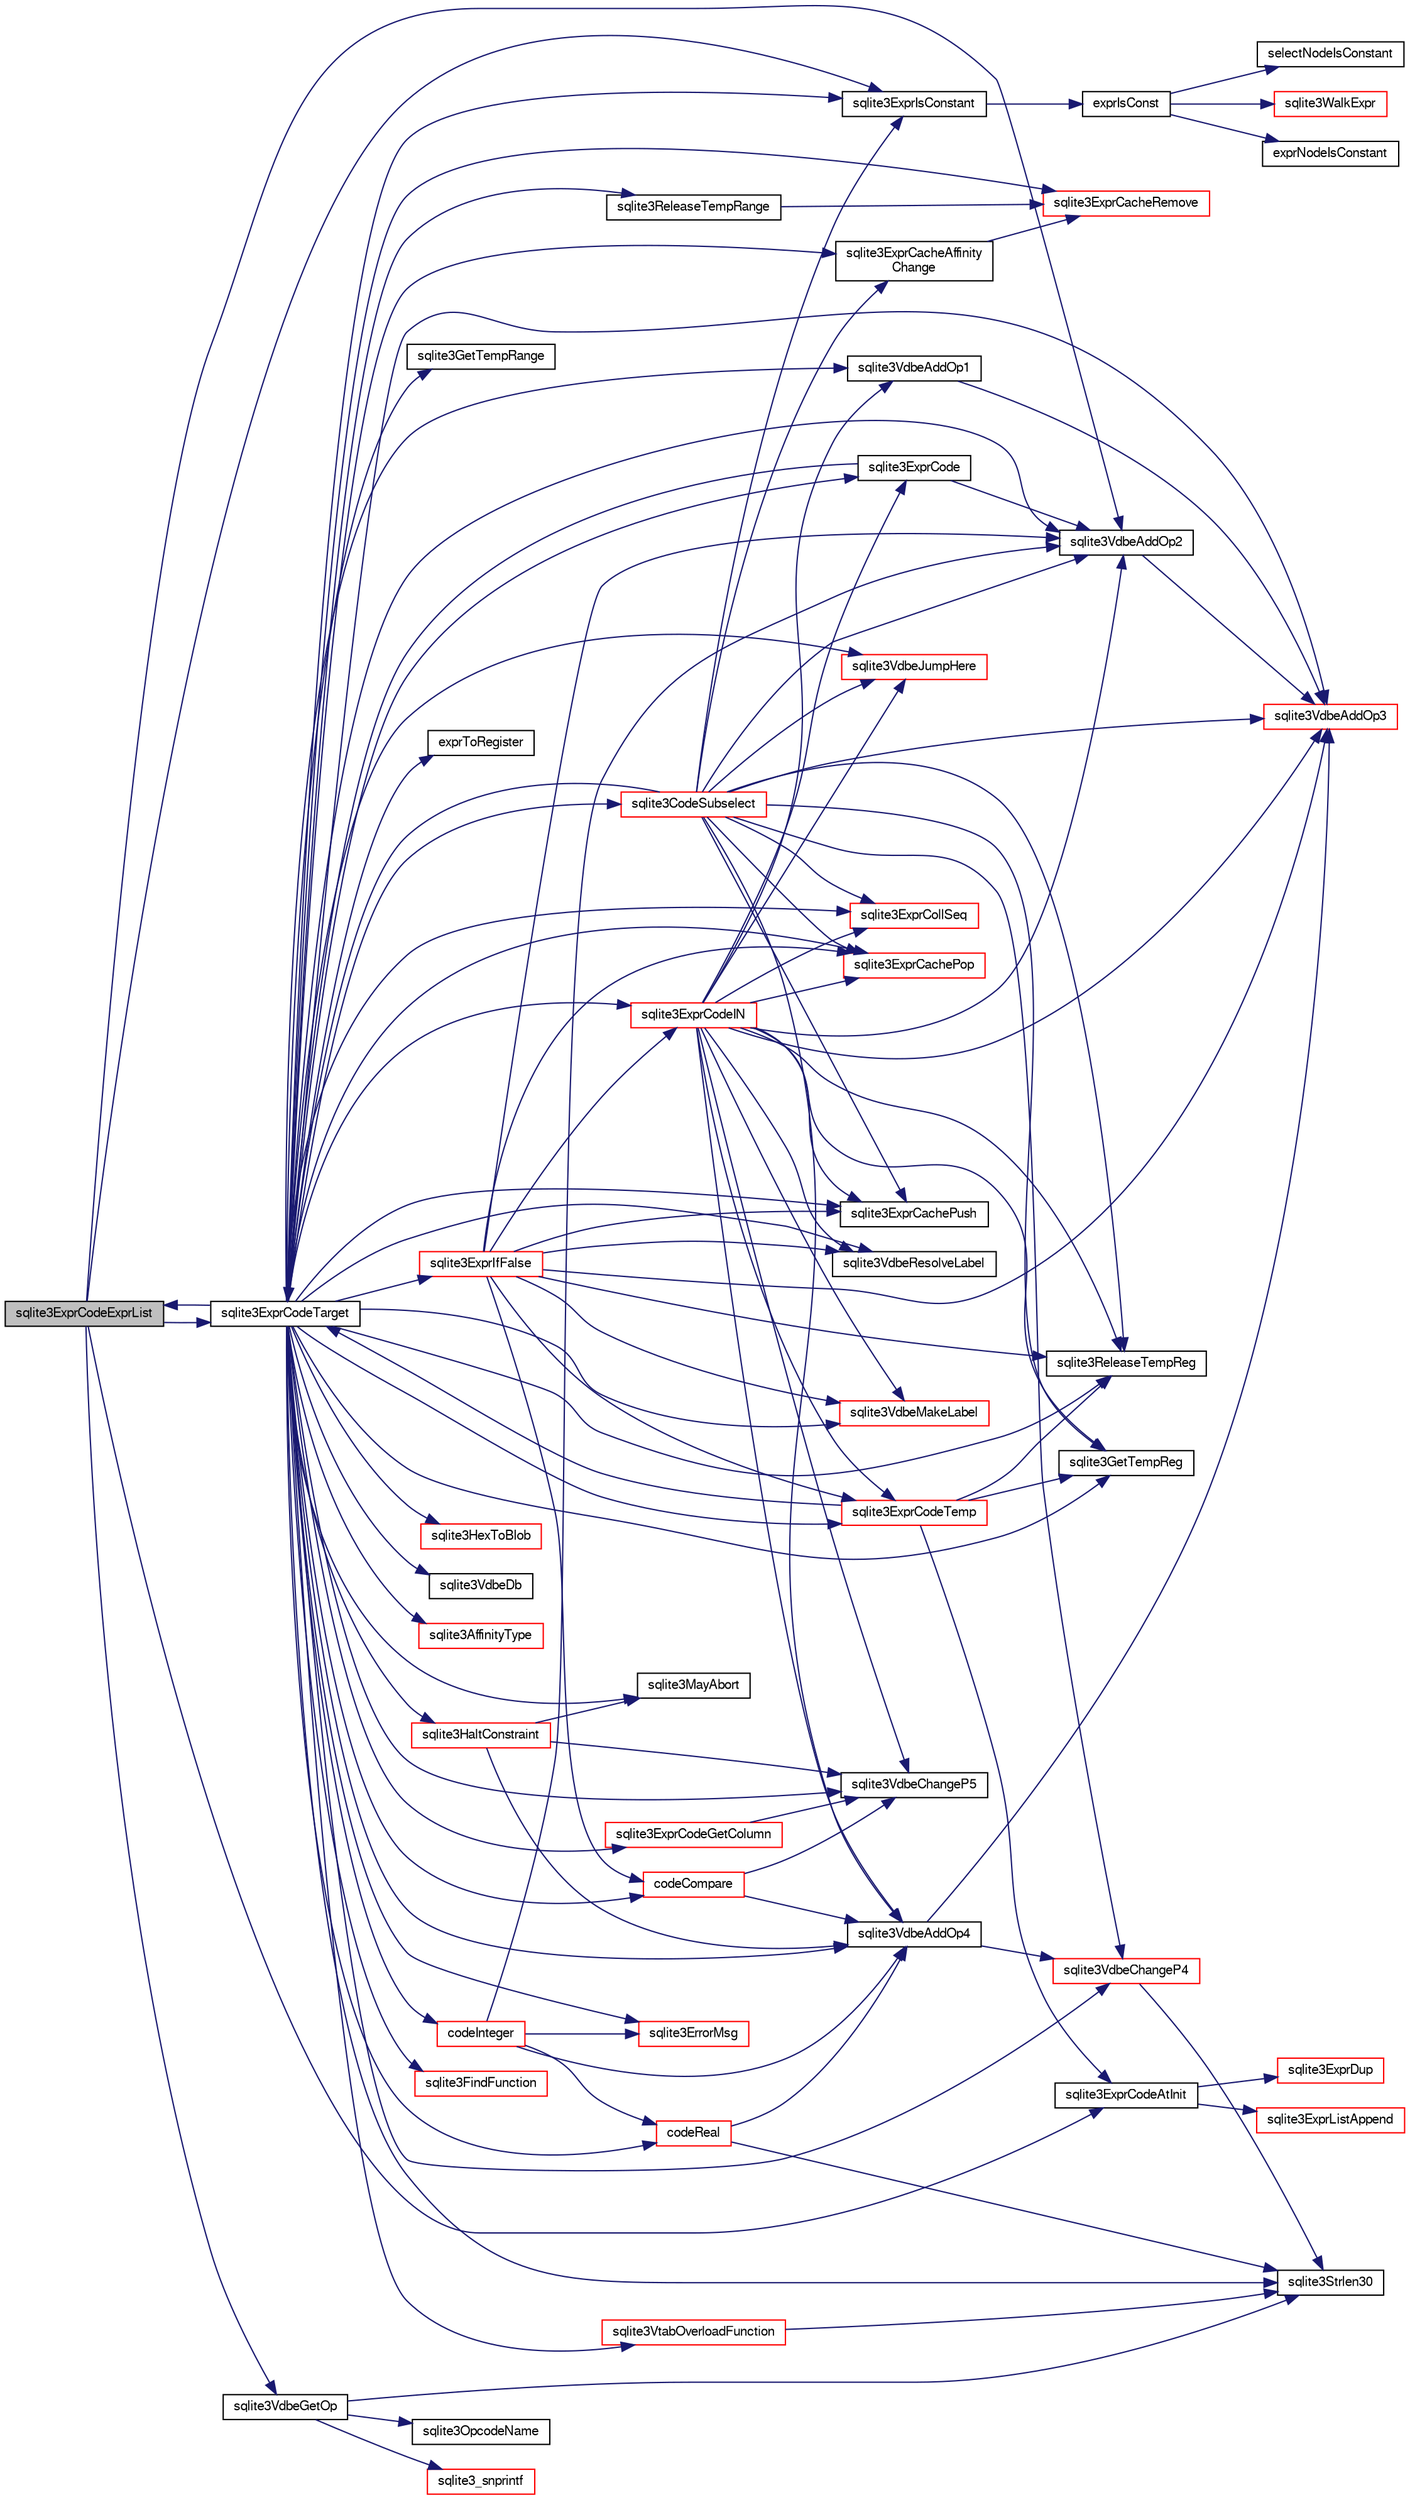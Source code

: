 digraph "sqlite3ExprCodeExprList"
{
  edge [fontname="FreeSans",fontsize="10",labelfontname="FreeSans",labelfontsize="10"];
  node [fontname="FreeSans",fontsize="10",shape=record];
  rankdir="LR";
  Node520114 [label="sqlite3ExprCodeExprList",height=0.2,width=0.4,color="black", fillcolor="grey75", style="filled", fontcolor="black"];
  Node520114 -> Node520115 [color="midnightblue",fontsize="10",style="solid",fontname="FreeSans"];
  Node520115 [label="sqlite3ExprIsConstant",height=0.2,width=0.4,color="black", fillcolor="white", style="filled",URL="$sqlite3_8c.html#a5612940e28d7d8f6994f756d0b8d9e3a"];
  Node520115 -> Node520116 [color="midnightblue",fontsize="10",style="solid",fontname="FreeSans"];
  Node520116 [label="exprIsConst",height=0.2,width=0.4,color="black", fillcolor="white", style="filled",URL="$sqlite3_8c.html#a5b93dd8800ece14ec33f44a1ba2cf4d4"];
  Node520116 -> Node520117 [color="midnightblue",fontsize="10",style="solid",fontname="FreeSans"];
  Node520117 [label="exprNodeIsConstant",height=0.2,width=0.4,color="black", fillcolor="white", style="filled",URL="$sqlite3_8c.html#a993c7a02c2738fb2458b04617a450eb5"];
  Node520116 -> Node520118 [color="midnightblue",fontsize="10",style="solid",fontname="FreeSans"];
  Node520118 [label="selectNodeIsConstant",height=0.2,width=0.4,color="black", fillcolor="white", style="filled",URL="$sqlite3_8c.html#a495054d834201a04b68f8ac13eeb66b9"];
  Node520116 -> Node520119 [color="midnightblue",fontsize="10",style="solid",fontname="FreeSans"];
  Node520119 [label="sqlite3WalkExpr",height=0.2,width=0.4,color="red", fillcolor="white", style="filled",URL="$sqlite3_8c.html#a5d04d7273f7194fb0fbb24e7ee5e1b5a"];
  Node520114 -> Node520124 [color="midnightblue",fontsize="10",style="solid",fontname="FreeSans"];
  Node520124 [label="sqlite3ExprCodeAtInit",height=0.2,width=0.4,color="black", fillcolor="white", style="filled",URL="$sqlite3_8c.html#ac95e17399015e079099a882989e125c1"];
  Node520124 -> Node520125 [color="midnightblue",fontsize="10",style="solid",fontname="FreeSans"];
  Node520125 [label="sqlite3ExprDup",height=0.2,width=0.4,color="red", fillcolor="white", style="filled",URL="$sqlite3_8c.html#a509095508224c9f99698d86205234209"];
  Node520124 -> Node520156 [color="midnightblue",fontsize="10",style="solid",fontname="FreeSans"];
  Node520156 [label="sqlite3ExprListAppend",height=0.2,width=0.4,color="red", fillcolor="white", style="filled",URL="$sqlite3_8c.html#a2c227f0b97e0e31b120c702fae2b7409"];
  Node520114 -> Node521091 [color="midnightblue",fontsize="10",style="solid",fontname="FreeSans"];
  Node521091 [label="sqlite3ExprCodeTarget",height=0.2,width=0.4,color="black", fillcolor="white", style="filled",URL="$sqlite3_8c.html#a4f308397a0a3ed299ed31aaa1ae2a293"];
  Node521091 -> Node521092 [color="midnightblue",fontsize="10",style="solid",fontname="FreeSans"];
  Node521092 [label="sqlite3VdbeAddOp3",height=0.2,width=0.4,color="red", fillcolor="white", style="filled",URL="$sqlite3_8c.html#a29b4560b019211a73e1478cec7468345"];
  Node521091 -> Node521094 [color="midnightblue",fontsize="10",style="solid",fontname="FreeSans"];
  Node521094 [label="sqlite3ExprCodeGetColumn",height=0.2,width=0.4,color="red", fillcolor="white", style="filled",URL="$sqlite3_8c.html#a053723da492b5bb45cb8df75c733155d"];
  Node521094 -> Node521118 [color="midnightblue",fontsize="10",style="solid",fontname="FreeSans"];
  Node521118 [label="sqlite3VdbeChangeP5",height=0.2,width=0.4,color="black", fillcolor="white", style="filled",URL="$sqlite3_8c.html#a4dde2e4087eda945511b05d667050740"];
  Node521091 -> Node521120 [color="midnightblue",fontsize="10",style="solid",fontname="FreeSans"];
  Node521120 [label="codeInteger",height=0.2,width=0.4,color="red", fillcolor="white", style="filled",URL="$sqlite3_8c.html#aed36006f29dec5c2f70f13c970ce6961"];
  Node521120 -> Node521097 [color="midnightblue",fontsize="10",style="solid",fontname="FreeSans"];
  Node521097 [label="sqlite3VdbeAddOp2",height=0.2,width=0.4,color="black", fillcolor="white", style="filled",URL="$sqlite3_8c.html#ae87204d7b069da19e4db0404c6deaae5"];
  Node521097 -> Node521092 [color="midnightblue",fontsize="10",style="solid",fontname="FreeSans"];
  Node521120 -> Node521123 [color="midnightblue",fontsize="10",style="solid",fontname="FreeSans"];
  Node521123 [label="sqlite3VdbeAddOp4",height=0.2,width=0.4,color="black", fillcolor="white", style="filled",URL="$sqlite3_8c.html#a739d7a47b1c11779283b7797ea7e1d4d"];
  Node521123 -> Node521092 [color="midnightblue",fontsize="10",style="solid",fontname="FreeSans"];
  Node521123 -> Node521116 [color="midnightblue",fontsize="10",style="solid",fontname="FreeSans"];
  Node521116 [label="sqlite3VdbeChangeP4",height=0.2,width=0.4,color="red", fillcolor="white", style="filled",URL="$sqlite3_8c.html#add0d891a062d044a0c7e6fc072702830"];
  Node521116 -> Node520142 [color="midnightblue",fontsize="10",style="solid",fontname="FreeSans"];
  Node520142 [label="sqlite3Strlen30",height=0.2,width=0.4,color="black", fillcolor="white", style="filled",URL="$sqlite3_8c.html#a3dcd80ba41f1a308193dee74857b62a7"];
  Node521120 -> Node520462 [color="midnightblue",fontsize="10",style="solid",fontname="FreeSans"];
  Node520462 [label="sqlite3ErrorMsg",height=0.2,width=0.4,color="red", fillcolor="white", style="filled",URL="$sqlite3_8c.html#aee2798e173651adae0f9c85469f3457d"];
  Node521120 -> Node521124 [color="midnightblue",fontsize="10",style="solid",fontname="FreeSans"];
  Node521124 [label="codeReal",height=0.2,width=0.4,color="red", fillcolor="white", style="filled",URL="$sqlite3_8c.html#a1f691989c09f7dfea94ec2b60c6b70bd"];
  Node521124 -> Node520142 [color="midnightblue",fontsize="10",style="solid",fontname="FreeSans"];
  Node521124 -> Node521123 [color="midnightblue",fontsize="10",style="solid",fontname="FreeSans"];
  Node521091 -> Node521124 [color="midnightblue",fontsize="10",style="solid",fontname="FreeSans"];
  Node521091 -> Node521123 [color="midnightblue",fontsize="10",style="solid",fontname="FreeSans"];
  Node521091 -> Node521097 [color="midnightblue",fontsize="10",style="solid",fontname="FreeSans"];
  Node521091 -> Node520142 [color="midnightblue",fontsize="10",style="solid",fontname="FreeSans"];
  Node521091 -> Node521113 [color="midnightblue",fontsize="10",style="solid",fontname="FreeSans"];
  Node521113 [label="sqlite3HexToBlob",height=0.2,width=0.4,color="red", fillcolor="white", style="filled",URL="$sqlite3_8c.html#a6ef78c15c318f47aedcab51f590de78d"];
  Node521091 -> Node521079 [color="midnightblue",fontsize="10",style="solid",fontname="FreeSans"];
  Node521079 [label="sqlite3VdbeDb",height=0.2,width=0.4,color="black", fillcolor="white", style="filled",URL="$sqlite3_8c.html#a6cb1b36e2823fc3eff25dc162f71f28b"];
  Node521091 -> Node521116 [color="midnightblue",fontsize="10",style="solid",fontname="FreeSans"];
  Node521091 -> Node521102 [color="midnightblue",fontsize="10",style="solid",fontname="FreeSans"];
  Node521102 [label="sqlite3AffinityType",height=0.2,width=0.4,color="red", fillcolor="white", style="filled",URL="$sqlite3_8c.html#ad3b6641027549ec6634f6239256676bd"];
  Node521091 -> Node521125 [color="midnightblue",fontsize="10",style="solid",fontname="FreeSans"];
  Node521125 [label="sqlite3ExprCacheAffinity\lChange",height=0.2,width=0.4,color="black", fillcolor="white", style="filled",URL="$sqlite3_8c.html#ae2ddbefd00ac32ed8a46309e7dc19a2e"];
  Node521125 -> Node521126 [color="midnightblue",fontsize="10",style="solid",fontname="FreeSans"];
  Node521126 [label="sqlite3ExprCacheRemove",height=0.2,width=0.4,color="red", fillcolor="white", style="filled",URL="$sqlite3_8c.html#a8b53d9568d9b40b6fc39428b3a19bc5d"];
  Node521091 -> Node521128 [color="midnightblue",fontsize="10",style="solid",fontname="FreeSans"];
  Node521128 [label="sqlite3ExprCodeTemp",height=0.2,width=0.4,color="red", fillcolor="white", style="filled",URL="$sqlite3_8c.html#a3bc5c1ccb3c5851847e2aeb4a84ae1fc"];
  Node521128 -> Node520124 [color="midnightblue",fontsize="10",style="solid",fontname="FreeSans"];
  Node521128 -> Node521132 [color="midnightblue",fontsize="10",style="solid",fontname="FreeSans"];
  Node521132 [label="sqlite3GetTempReg",height=0.2,width=0.4,color="black", fillcolor="white", style="filled",URL="$sqlite3_8c.html#ab58586b4abaefcc5df42af9d1e84d8fb"];
  Node521128 -> Node521091 [color="midnightblue",fontsize="10",style="solid",fontname="FreeSans"];
  Node521128 -> Node521133 [color="midnightblue",fontsize="10",style="solid",fontname="FreeSans"];
  Node521133 [label="sqlite3ReleaseTempReg",height=0.2,width=0.4,color="black", fillcolor="white", style="filled",URL="$sqlite3_8c.html#a48d55dce63ac590c3b0fc464abb67ad7"];
  Node521091 -> Node521134 [color="midnightblue",fontsize="10",style="solid",fontname="FreeSans"];
  Node521134 [label="codeCompare",height=0.2,width=0.4,color="red", fillcolor="white", style="filled",URL="$sqlite3_8c.html#a8cca26a71db22ffabf292736aefd31a9"];
  Node521134 -> Node521123 [color="midnightblue",fontsize="10",style="solid",fontname="FreeSans"];
  Node521134 -> Node521118 [color="midnightblue",fontsize="10",style="solid",fontname="FreeSans"];
  Node521091 -> Node521117 [color="midnightblue",fontsize="10",style="solid",fontname="FreeSans"];
  Node521117 [label="sqlite3VdbeAddOp1",height=0.2,width=0.4,color="black", fillcolor="white", style="filled",URL="$sqlite3_8c.html#a6207112b1851d7e7d76e887ef6d72d5a"];
  Node521117 -> Node521092 [color="midnightblue",fontsize="10",style="solid",fontname="FreeSans"];
  Node521091 -> Node521141 [color="midnightblue",fontsize="10",style="solid",fontname="FreeSans"];
  Node521141 [label="sqlite3VdbeJumpHere",height=0.2,width=0.4,color="red", fillcolor="white", style="filled",URL="$sqlite3_8c.html#a95562175c9105ba0abe1d4dc6f8a39d4"];
  Node521091 -> Node520462 [color="midnightblue",fontsize="10",style="solid",fontname="FreeSans"];
  Node521091 -> Node521143 [color="midnightblue",fontsize="10",style="solid",fontname="FreeSans"];
  Node521143 [label="sqlite3FindFunction",height=0.2,width=0.4,color="red", fillcolor="white", style="filled",URL="$sqlite3_8c.html#a5138472d62a50ed750b51d3b3f19d954"];
  Node521091 -> Node521145 [color="midnightblue",fontsize="10",style="solid",fontname="FreeSans"];
  Node521145 [label="sqlite3VdbeMakeLabel",height=0.2,width=0.4,color="red", fillcolor="white", style="filled",URL="$sqlite3_8c.html#acf57ce8fb6f3c634375c019f5ebe66f6"];
  Node521091 -> Node521146 [color="midnightblue",fontsize="10",style="solid",fontname="FreeSans"];
  Node521146 [label="sqlite3ExprCode",height=0.2,width=0.4,color="black", fillcolor="white", style="filled",URL="$sqlite3_8c.html#a75f270fb0b111b86924cca4ea507b417"];
  Node521146 -> Node521097 [color="midnightblue",fontsize="10",style="solid",fontname="FreeSans"];
  Node521146 -> Node521091 [color="midnightblue",fontsize="10",style="solid",fontname="FreeSans"];
  Node521091 -> Node521126 [color="midnightblue",fontsize="10",style="solid",fontname="FreeSans"];
  Node521091 -> Node521147 [color="midnightblue",fontsize="10",style="solid",fontname="FreeSans"];
  Node521147 [label="sqlite3ExprCachePush",height=0.2,width=0.4,color="black", fillcolor="white", style="filled",URL="$sqlite3_8c.html#a90233ce12875e170a87746ef3fa1d691"];
  Node521091 -> Node521148 [color="midnightblue",fontsize="10",style="solid",fontname="FreeSans"];
  Node521148 [label="sqlite3ExprCachePop",height=0.2,width=0.4,color="red", fillcolor="white", style="filled",URL="$sqlite3_8c.html#afc801698332f063ac2e24fa5856939c6"];
  Node521091 -> Node521149 [color="midnightblue",fontsize="10",style="solid",fontname="FreeSans"];
  Node521149 [label="sqlite3VdbeResolveLabel",height=0.2,width=0.4,color="black", fillcolor="white", style="filled",URL="$sqlite3_8c.html#a0a86f82356e392d9a84a008559c1aeeb"];
  Node521091 -> Node520115 [color="midnightblue",fontsize="10",style="solid",fontname="FreeSans"];
  Node521091 -> Node521136 [color="midnightblue",fontsize="10",style="solid",fontname="FreeSans"];
  Node521136 [label="sqlite3ExprCollSeq",height=0.2,width=0.4,color="red", fillcolor="white", style="filled",URL="$sqlite3_8c.html#af36e271ed5ce13d4f2d088a766529574"];
  Node521091 -> Node521150 [color="midnightblue",fontsize="10",style="solid",fontname="FreeSans"];
  Node521150 [label="sqlite3GetTempRange",height=0.2,width=0.4,color="black", fillcolor="white", style="filled",URL="$sqlite3_8c.html#a75c8f9ab8d6f3d1dfe6fe777928fba61"];
  Node521091 -> Node520114 [color="midnightblue",fontsize="10",style="solid",fontname="FreeSans"];
  Node521091 -> Node521151 [color="midnightblue",fontsize="10",style="solid",fontname="FreeSans"];
  Node521151 [label="sqlite3VtabOverloadFunction",height=0.2,width=0.4,color="red", fillcolor="white", style="filled",URL="$sqlite3_8c.html#a0098c859c26e3bf31c4e0ccc28a383e3"];
  Node521151 -> Node520142 [color="midnightblue",fontsize="10",style="solid",fontname="FreeSans"];
  Node521091 -> Node521118 [color="midnightblue",fontsize="10",style="solid",fontname="FreeSans"];
  Node521091 -> Node521152 [color="midnightblue",fontsize="10",style="solid",fontname="FreeSans"];
  Node521152 [label="sqlite3ReleaseTempRange",height=0.2,width=0.4,color="black", fillcolor="white", style="filled",URL="$sqlite3_8c.html#ac6e5c116ee77134890c274aeeef6196d"];
  Node521152 -> Node521126 [color="midnightblue",fontsize="10",style="solid",fontname="FreeSans"];
  Node521091 -> Node521153 [color="midnightblue",fontsize="10",style="solid",fontname="FreeSans"];
  Node521153 [label="sqlite3CodeSubselect",height=0.2,width=0.4,color="red", fillcolor="white", style="filled",URL="$sqlite3_8c.html#aa69b46d2204a1d1b110107a1be12ee0c"];
  Node521153 -> Node521147 [color="midnightblue",fontsize="10",style="solid",fontname="FreeSans"];
  Node521153 -> Node521123 [color="midnightblue",fontsize="10",style="solid",fontname="FreeSans"];
  Node521153 -> Node521097 [color="midnightblue",fontsize="10",style="solid",fontname="FreeSans"];
  Node521153 -> Node521136 [color="midnightblue",fontsize="10",style="solid",fontname="FreeSans"];
  Node521153 -> Node521132 [color="midnightblue",fontsize="10",style="solid",fontname="FreeSans"];
  Node521153 -> Node520115 [color="midnightblue",fontsize="10",style="solid",fontname="FreeSans"];
  Node521153 -> Node521092 [color="midnightblue",fontsize="10",style="solid",fontname="FreeSans"];
  Node521153 -> Node521091 [color="midnightblue",fontsize="10",style="solid",fontname="FreeSans"];
  Node521153 -> Node521125 [color="midnightblue",fontsize="10",style="solid",fontname="FreeSans"];
  Node521153 -> Node521133 [color="midnightblue",fontsize="10",style="solid",fontname="FreeSans"];
  Node521153 -> Node521116 [color="midnightblue",fontsize="10",style="solid",fontname="FreeSans"];
  Node521153 -> Node521141 [color="midnightblue",fontsize="10",style="solid",fontname="FreeSans"];
  Node521153 -> Node521148 [color="midnightblue",fontsize="10",style="solid",fontname="FreeSans"];
  Node521091 -> Node521279 [color="midnightblue",fontsize="10",style="solid",fontname="FreeSans"];
  Node521279 [label="sqlite3ExprCodeIN",height=0.2,width=0.4,color="red", fillcolor="white", style="filled",URL="$sqlite3_8c.html#ad9cf4f5b5ffb90c24a4a0900c8626193"];
  Node521279 -> Node521147 [color="midnightblue",fontsize="10",style="solid",fontname="FreeSans"];
  Node521279 -> Node521132 [color="midnightblue",fontsize="10",style="solid",fontname="FreeSans"];
  Node521279 -> Node521146 [color="midnightblue",fontsize="10",style="solid",fontname="FreeSans"];
  Node521279 -> Node521136 [color="midnightblue",fontsize="10",style="solid",fontname="FreeSans"];
  Node521279 -> Node521145 [color="midnightblue",fontsize="10",style="solid",fontname="FreeSans"];
  Node521279 -> Node521092 [color="midnightblue",fontsize="10",style="solid",fontname="FreeSans"];
  Node521279 -> Node521128 [color="midnightblue",fontsize="10",style="solid",fontname="FreeSans"];
  Node521279 -> Node521123 [color="midnightblue",fontsize="10",style="solid",fontname="FreeSans"];
  Node521279 -> Node521118 [color="midnightblue",fontsize="10",style="solid",fontname="FreeSans"];
  Node521279 -> Node521133 [color="midnightblue",fontsize="10",style="solid",fontname="FreeSans"];
  Node521279 -> Node521097 [color="midnightblue",fontsize="10",style="solid",fontname="FreeSans"];
  Node521279 -> Node521149 [color="midnightblue",fontsize="10",style="solid",fontname="FreeSans"];
  Node521279 -> Node521117 [color="midnightblue",fontsize="10",style="solid",fontname="FreeSans"];
  Node521279 -> Node521141 [color="midnightblue",fontsize="10",style="solid",fontname="FreeSans"];
  Node521279 -> Node521148 [color="midnightblue",fontsize="10",style="solid",fontname="FreeSans"];
  Node521091 -> Node521132 [color="midnightblue",fontsize="10",style="solid",fontname="FreeSans"];
  Node521091 -> Node521133 [color="midnightblue",fontsize="10",style="solid",fontname="FreeSans"];
  Node521091 -> Node521278 [color="midnightblue",fontsize="10",style="solid",fontname="FreeSans"];
  Node521278 [label="exprToRegister",height=0.2,width=0.4,color="black", fillcolor="white", style="filled",URL="$sqlite3_8c.html#a8ef721aa250baccf2e7ba453520b0d5f"];
  Node521091 -> Node521275 [color="midnightblue",fontsize="10",style="solid",fontname="FreeSans"];
  Node521275 [label="sqlite3ExprIfFalse",height=0.2,width=0.4,color="red", fillcolor="white", style="filled",URL="$sqlite3_8c.html#af97ecccb5d56e321e118414b08f65b71"];
  Node521275 -> Node521147 [color="midnightblue",fontsize="10",style="solid",fontname="FreeSans"];
  Node521275 -> Node521148 [color="midnightblue",fontsize="10",style="solid",fontname="FreeSans"];
  Node521275 -> Node521145 [color="midnightblue",fontsize="10",style="solid",fontname="FreeSans"];
  Node521275 -> Node521149 [color="midnightblue",fontsize="10",style="solid",fontname="FreeSans"];
  Node521275 -> Node521128 [color="midnightblue",fontsize="10",style="solid",fontname="FreeSans"];
  Node521275 -> Node521134 [color="midnightblue",fontsize="10",style="solid",fontname="FreeSans"];
  Node521275 -> Node521097 [color="midnightblue",fontsize="10",style="solid",fontname="FreeSans"];
  Node521275 -> Node521279 [color="midnightblue",fontsize="10",style="solid",fontname="FreeSans"];
  Node521275 -> Node521092 [color="midnightblue",fontsize="10",style="solid",fontname="FreeSans"];
  Node521275 -> Node521133 [color="midnightblue",fontsize="10",style="solid",fontname="FreeSans"];
  Node521091 -> Node521387 [color="midnightblue",fontsize="10",style="solid",fontname="FreeSans"];
  Node521387 [label="sqlite3MayAbort",height=0.2,width=0.4,color="black", fillcolor="white", style="filled",URL="$sqlite3_8c.html#a700db222a53c596ad5a0aef2c07a12ef"];
  Node521091 -> Node521388 [color="midnightblue",fontsize="10",style="solid",fontname="FreeSans"];
  Node521388 [label="sqlite3HaltConstraint",height=0.2,width=0.4,color="red", fillcolor="white", style="filled",URL="$sqlite3_8c.html#a1d9375ff5f2bf176b6f08662ebca50bd"];
  Node521388 -> Node521387 [color="midnightblue",fontsize="10",style="solid",fontname="FreeSans"];
  Node521388 -> Node521123 [color="midnightblue",fontsize="10",style="solid",fontname="FreeSans"];
  Node521388 -> Node521118 [color="midnightblue",fontsize="10",style="solid",fontname="FreeSans"];
  Node520114 -> Node521257 [color="midnightblue",fontsize="10",style="solid",fontname="FreeSans"];
  Node521257 [label="sqlite3VdbeGetOp",height=0.2,width=0.4,color="black", fillcolor="white", style="filled",URL="$sqlite3_8c.html#a5ab7282d63d42e66c8d7cb7a9d0c6f74"];
  Node521257 -> Node520786 [color="midnightblue",fontsize="10",style="solid",fontname="FreeSans"];
  Node520786 [label="sqlite3OpcodeName",height=0.2,width=0.4,color="black", fillcolor="white", style="filled",URL="$sqlite3_8c.html#a19b314c1960c7fb6ef2038ed53a87aae"];
  Node521257 -> Node520142 [color="midnightblue",fontsize="10",style="solid",fontname="FreeSans"];
  Node521257 -> Node520225 [color="midnightblue",fontsize="10",style="solid",fontname="FreeSans"];
  Node520225 [label="sqlite3_snprintf",height=0.2,width=0.4,color="red", fillcolor="white", style="filled",URL="$sqlite3_8c.html#aa2695a752e971577f5784122f2013c40"];
  Node520114 -> Node521097 [color="midnightblue",fontsize="10",style="solid",fontname="FreeSans"];
}
